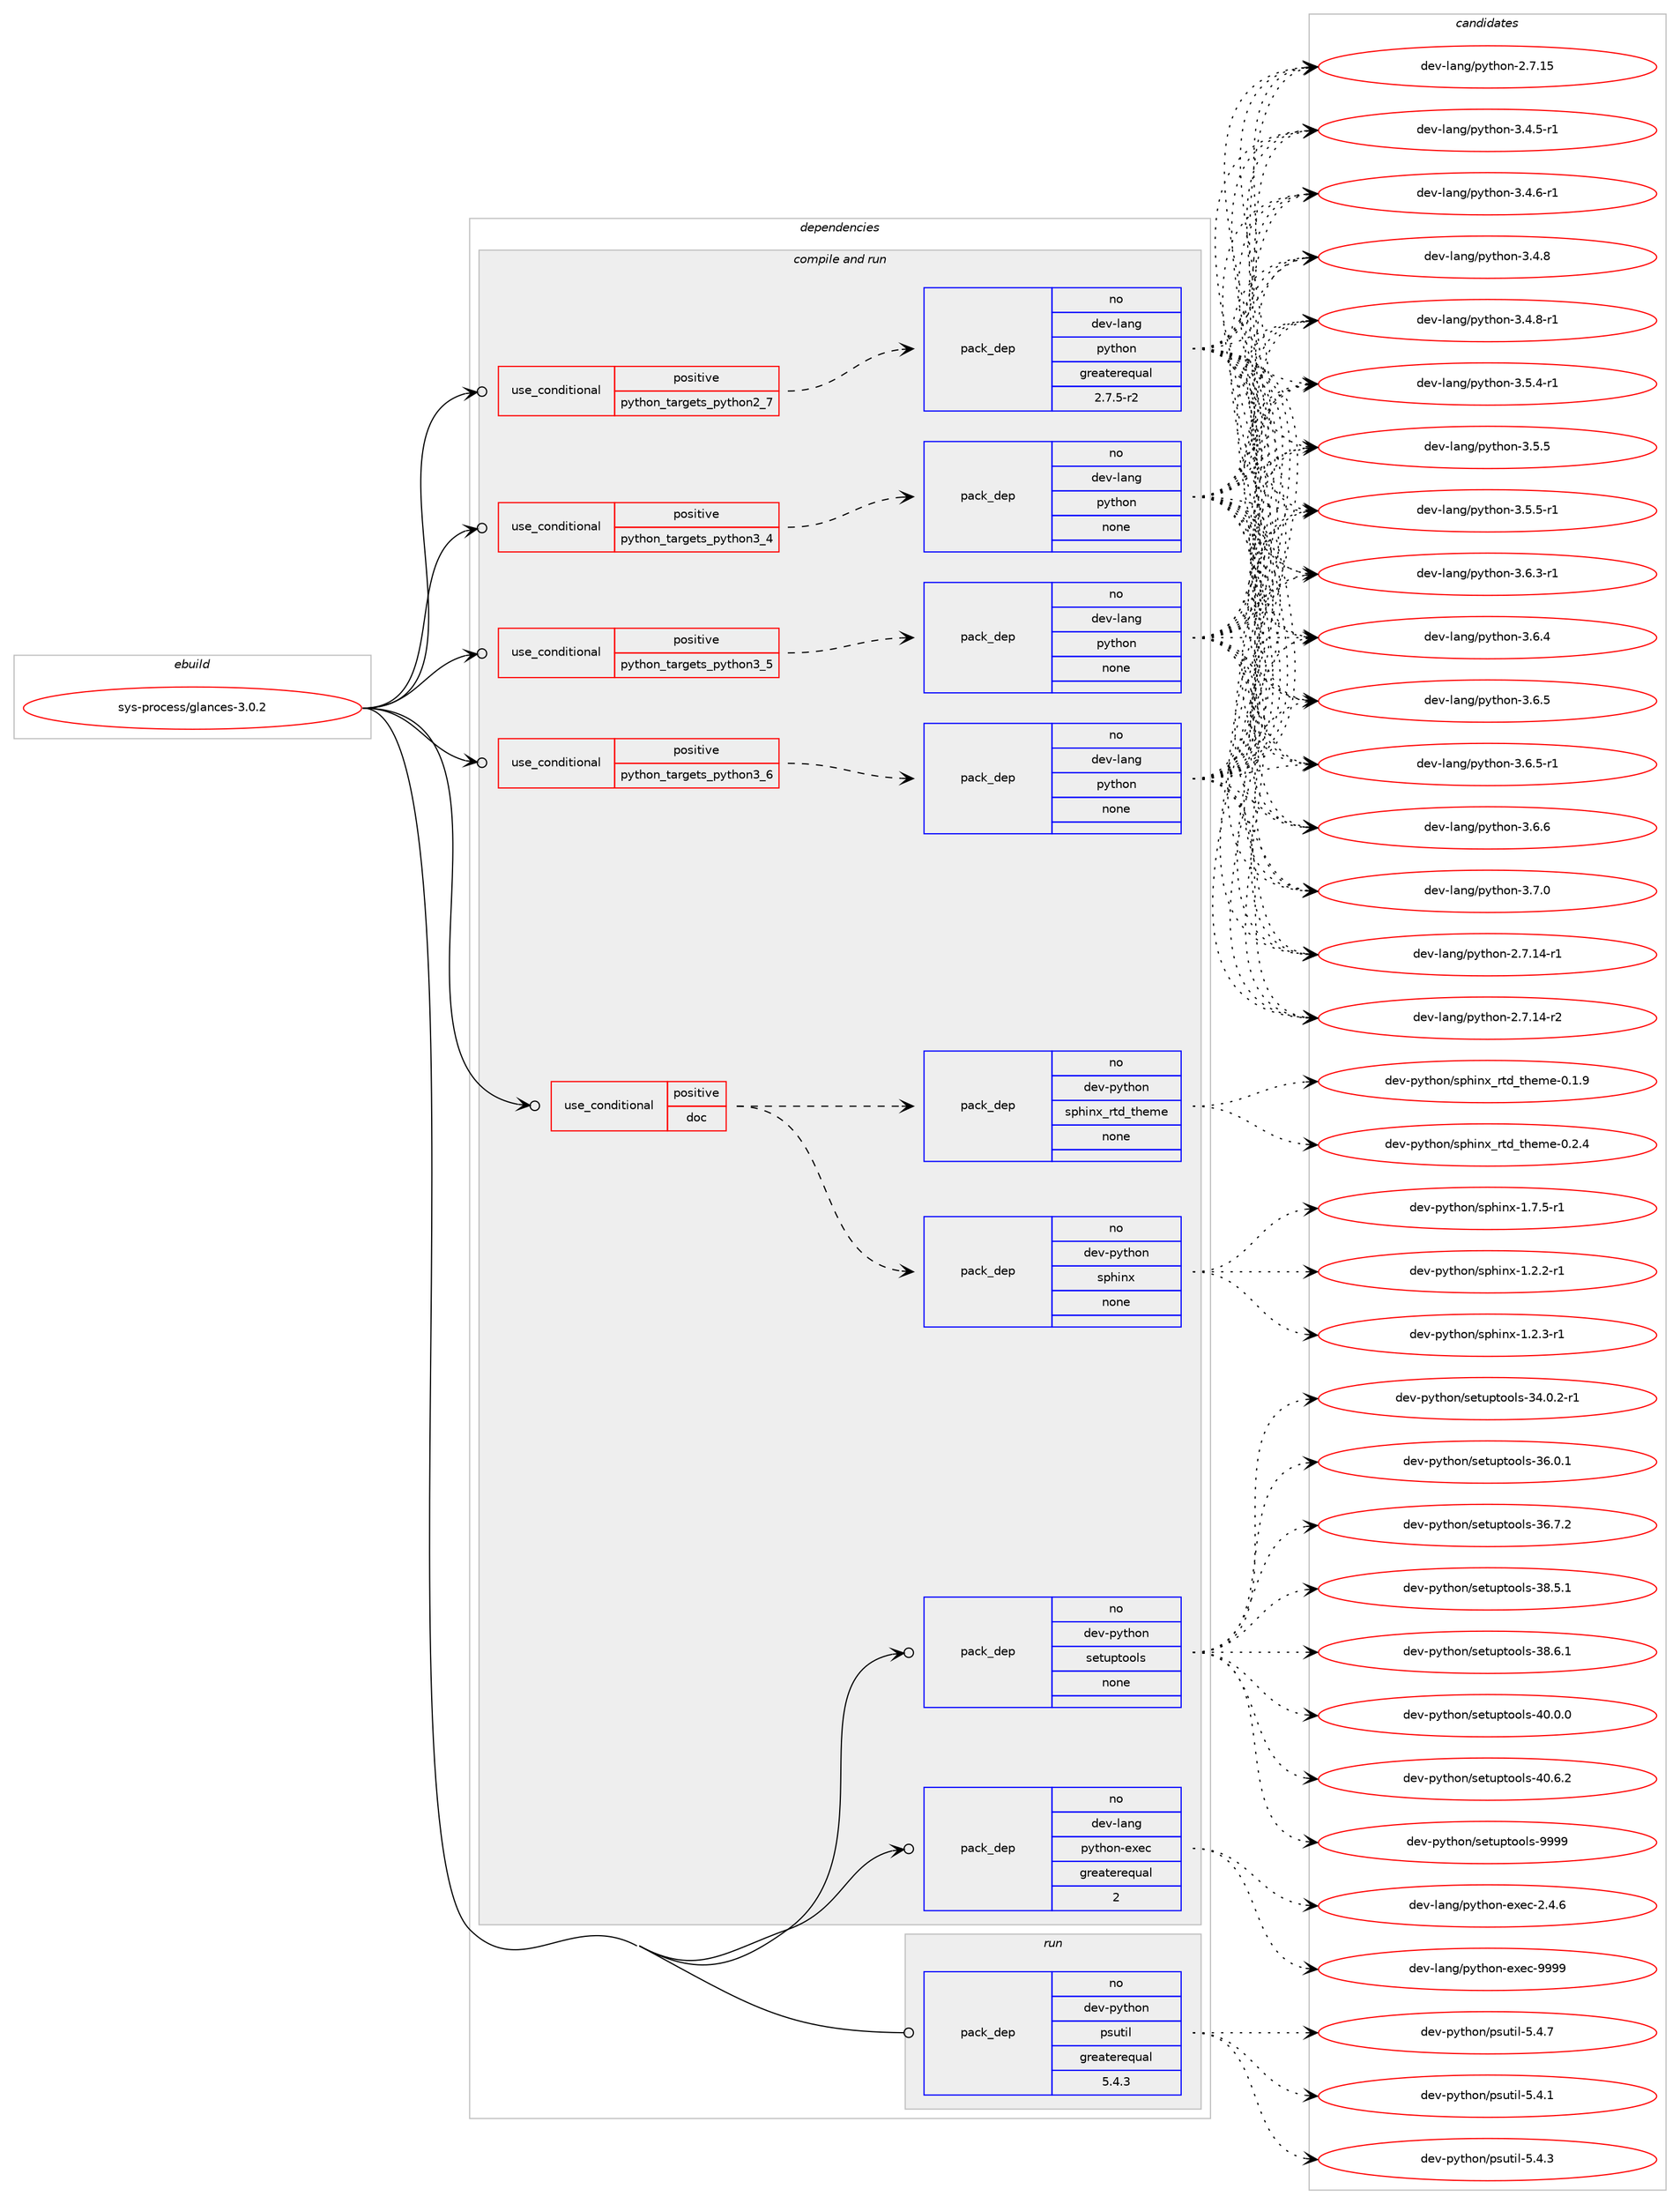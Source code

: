 digraph prolog {

# *************
# Graph options
# *************

newrank=true;
concentrate=true;
compound=true;
graph [rankdir=LR,fontname=Helvetica,fontsize=10,ranksep=1.5];#, ranksep=2.5, nodesep=0.2];
edge  [arrowhead=vee];
node  [fontname=Helvetica,fontsize=10];

# **********
# The ebuild
# **********

subgraph cluster_leftcol {
color=gray;
rank=same;
label=<<i>ebuild</i>>;
id [label="sys-process/glances-3.0.2", color=red, width=4, href="../sys-process/glances-3.0.2.svg"];
}

# ****************
# The dependencies
# ****************

subgraph cluster_midcol {
color=gray;
label=<<i>dependencies</i>>;
subgraph cluster_compile {
fillcolor="#eeeeee";
style=filled;
label=<<i>compile</i>>;
}
subgraph cluster_compileandrun {
fillcolor="#eeeeee";
style=filled;
label=<<i>compile and run</i>>;
subgraph cond1258 {
dependency7310 [label=<<TABLE BORDER="0" CELLBORDER="1" CELLSPACING="0" CELLPADDING="4"><TR><TD ROWSPAN="3" CELLPADDING="10">use_conditional</TD></TR><TR><TD>positive</TD></TR><TR><TD>doc</TD></TR></TABLE>>, shape=none, color=red];
subgraph pack5889 {
dependency7311 [label=<<TABLE BORDER="0" CELLBORDER="1" CELLSPACING="0" CELLPADDING="4" WIDTH="220"><TR><TD ROWSPAN="6" CELLPADDING="30">pack_dep</TD></TR><TR><TD WIDTH="110">no</TD></TR><TR><TD>dev-python</TD></TR><TR><TD>sphinx</TD></TR><TR><TD>none</TD></TR><TR><TD></TD></TR></TABLE>>, shape=none, color=blue];
}
dependency7310:e -> dependency7311:w [weight=20,style="dashed",arrowhead="vee"];
subgraph pack5890 {
dependency7312 [label=<<TABLE BORDER="0" CELLBORDER="1" CELLSPACING="0" CELLPADDING="4" WIDTH="220"><TR><TD ROWSPAN="6" CELLPADDING="30">pack_dep</TD></TR><TR><TD WIDTH="110">no</TD></TR><TR><TD>dev-python</TD></TR><TR><TD>sphinx_rtd_theme</TD></TR><TR><TD>none</TD></TR><TR><TD></TD></TR></TABLE>>, shape=none, color=blue];
}
dependency7310:e -> dependency7312:w [weight=20,style="dashed",arrowhead="vee"];
}
id:e -> dependency7310:w [weight=20,style="solid",arrowhead="odotvee"];
subgraph cond1259 {
dependency7313 [label=<<TABLE BORDER="0" CELLBORDER="1" CELLSPACING="0" CELLPADDING="4"><TR><TD ROWSPAN="3" CELLPADDING="10">use_conditional</TD></TR><TR><TD>positive</TD></TR><TR><TD>python_targets_python2_7</TD></TR></TABLE>>, shape=none, color=red];
subgraph pack5891 {
dependency7314 [label=<<TABLE BORDER="0" CELLBORDER="1" CELLSPACING="0" CELLPADDING="4" WIDTH="220"><TR><TD ROWSPAN="6" CELLPADDING="30">pack_dep</TD></TR><TR><TD WIDTH="110">no</TD></TR><TR><TD>dev-lang</TD></TR><TR><TD>python</TD></TR><TR><TD>greaterequal</TD></TR><TR><TD>2.7.5-r2</TD></TR></TABLE>>, shape=none, color=blue];
}
dependency7313:e -> dependency7314:w [weight=20,style="dashed",arrowhead="vee"];
}
id:e -> dependency7313:w [weight=20,style="solid",arrowhead="odotvee"];
subgraph cond1260 {
dependency7315 [label=<<TABLE BORDER="0" CELLBORDER="1" CELLSPACING="0" CELLPADDING="4"><TR><TD ROWSPAN="3" CELLPADDING="10">use_conditional</TD></TR><TR><TD>positive</TD></TR><TR><TD>python_targets_python3_4</TD></TR></TABLE>>, shape=none, color=red];
subgraph pack5892 {
dependency7316 [label=<<TABLE BORDER="0" CELLBORDER="1" CELLSPACING="0" CELLPADDING="4" WIDTH="220"><TR><TD ROWSPAN="6" CELLPADDING="30">pack_dep</TD></TR><TR><TD WIDTH="110">no</TD></TR><TR><TD>dev-lang</TD></TR><TR><TD>python</TD></TR><TR><TD>none</TD></TR><TR><TD></TD></TR></TABLE>>, shape=none, color=blue];
}
dependency7315:e -> dependency7316:w [weight=20,style="dashed",arrowhead="vee"];
}
id:e -> dependency7315:w [weight=20,style="solid",arrowhead="odotvee"];
subgraph cond1261 {
dependency7317 [label=<<TABLE BORDER="0" CELLBORDER="1" CELLSPACING="0" CELLPADDING="4"><TR><TD ROWSPAN="3" CELLPADDING="10">use_conditional</TD></TR><TR><TD>positive</TD></TR><TR><TD>python_targets_python3_5</TD></TR></TABLE>>, shape=none, color=red];
subgraph pack5893 {
dependency7318 [label=<<TABLE BORDER="0" CELLBORDER="1" CELLSPACING="0" CELLPADDING="4" WIDTH="220"><TR><TD ROWSPAN="6" CELLPADDING="30">pack_dep</TD></TR><TR><TD WIDTH="110">no</TD></TR><TR><TD>dev-lang</TD></TR><TR><TD>python</TD></TR><TR><TD>none</TD></TR><TR><TD></TD></TR></TABLE>>, shape=none, color=blue];
}
dependency7317:e -> dependency7318:w [weight=20,style="dashed",arrowhead="vee"];
}
id:e -> dependency7317:w [weight=20,style="solid",arrowhead="odotvee"];
subgraph cond1262 {
dependency7319 [label=<<TABLE BORDER="0" CELLBORDER="1" CELLSPACING="0" CELLPADDING="4"><TR><TD ROWSPAN="3" CELLPADDING="10">use_conditional</TD></TR><TR><TD>positive</TD></TR><TR><TD>python_targets_python3_6</TD></TR></TABLE>>, shape=none, color=red];
subgraph pack5894 {
dependency7320 [label=<<TABLE BORDER="0" CELLBORDER="1" CELLSPACING="0" CELLPADDING="4" WIDTH="220"><TR><TD ROWSPAN="6" CELLPADDING="30">pack_dep</TD></TR><TR><TD WIDTH="110">no</TD></TR><TR><TD>dev-lang</TD></TR><TR><TD>python</TD></TR><TR><TD>none</TD></TR><TR><TD></TD></TR></TABLE>>, shape=none, color=blue];
}
dependency7319:e -> dependency7320:w [weight=20,style="dashed",arrowhead="vee"];
}
id:e -> dependency7319:w [weight=20,style="solid",arrowhead="odotvee"];
subgraph pack5895 {
dependency7321 [label=<<TABLE BORDER="0" CELLBORDER="1" CELLSPACING="0" CELLPADDING="4" WIDTH="220"><TR><TD ROWSPAN="6" CELLPADDING="30">pack_dep</TD></TR><TR><TD WIDTH="110">no</TD></TR><TR><TD>dev-lang</TD></TR><TR><TD>python-exec</TD></TR><TR><TD>greaterequal</TD></TR><TR><TD>2</TD></TR></TABLE>>, shape=none, color=blue];
}
id:e -> dependency7321:w [weight=20,style="solid",arrowhead="odotvee"];
subgraph pack5896 {
dependency7322 [label=<<TABLE BORDER="0" CELLBORDER="1" CELLSPACING="0" CELLPADDING="4" WIDTH="220"><TR><TD ROWSPAN="6" CELLPADDING="30">pack_dep</TD></TR><TR><TD WIDTH="110">no</TD></TR><TR><TD>dev-python</TD></TR><TR><TD>setuptools</TD></TR><TR><TD>none</TD></TR><TR><TD></TD></TR></TABLE>>, shape=none, color=blue];
}
id:e -> dependency7322:w [weight=20,style="solid",arrowhead="odotvee"];
}
subgraph cluster_run {
fillcolor="#eeeeee";
style=filled;
label=<<i>run</i>>;
subgraph pack5897 {
dependency7323 [label=<<TABLE BORDER="0" CELLBORDER="1" CELLSPACING="0" CELLPADDING="4" WIDTH="220"><TR><TD ROWSPAN="6" CELLPADDING="30">pack_dep</TD></TR><TR><TD WIDTH="110">no</TD></TR><TR><TD>dev-python</TD></TR><TR><TD>psutil</TD></TR><TR><TD>greaterequal</TD></TR><TR><TD>5.4.3</TD></TR></TABLE>>, shape=none, color=blue];
}
id:e -> dependency7323:w [weight=20,style="solid",arrowhead="odot"];
}
}

# **************
# The candidates
# **************

subgraph cluster_choices {
rank=same;
color=gray;
label=<<i>candidates</i>>;

subgraph choice5889 {
color=black;
nodesep=1;
choice10010111845112121116104111110471151121041051101204549465046504511449 [label="dev-python/sphinx-1.2.2-r1", color=red, width=4,href="../dev-python/sphinx-1.2.2-r1.svg"];
choice10010111845112121116104111110471151121041051101204549465046514511449 [label="dev-python/sphinx-1.2.3-r1", color=red, width=4,href="../dev-python/sphinx-1.2.3-r1.svg"];
choice10010111845112121116104111110471151121041051101204549465546534511449 [label="dev-python/sphinx-1.7.5-r1", color=red, width=4,href="../dev-python/sphinx-1.7.5-r1.svg"];
dependency7311:e -> choice10010111845112121116104111110471151121041051101204549465046504511449:w [style=dotted,weight="100"];
dependency7311:e -> choice10010111845112121116104111110471151121041051101204549465046514511449:w [style=dotted,weight="100"];
dependency7311:e -> choice10010111845112121116104111110471151121041051101204549465546534511449:w [style=dotted,weight="100"];
}
subgraph choice5890 {
color=black;
nodesep=1;
choice10010111845112121116104111110471151121041051101209511411610095116104101109101454846494657 [label="dev-python/sphinx_rtd_theme-0.1.9", color=red, width=4,href="../dev-python/sphinx_rtd_theme-0.1.9.svg"];
choice10010111845112121116104111110471151121041051101209511411610095116104101109101454846504652 [label="dev-python/sphinx_rtd_theme-0.2.4", color=red, width=4,href="../dev-python/sphinx_rtd_theme-0.2.4.svg"];
dependency7312:e -> choice10010111845112121116104111110471151121041051101209511411610095116104101109101454846494657:w [style=dotted,weight="100"];
dependency7312:e -> choice10010111845112121116104111110471151121041051101209511411610095116104101109101454846504652:w [style=dotted,weight="100"];
}
subgraph choice5891 {
color=black;
nodesep=1;
choice100101118451089711010347112121116104111110455046554649524511449 [label="dev-lang/python-2.7.14-r1", color=red, width=4,href="../dev-lang/python-2.7.14-r1.svg"];
choice100101118451089711010347112121116104111110455046554649524511450 [label="dev-lang/python-2.7.14-r2", color=red, width=4,href="../dev-lang/python-2.7.14-r2.svg"];
choice10010111845108971101034711212111610411111045504655464953 [label="dev-lang/python-2.7.15", color=red, width=4,href="../dev-lang/python-2.7.15.svg"];
choice1001011184510897110103471121211161041111104551465246534511449 [label="dev-lang/python-3.4.5-r1", color=red, width=4,href="../dev-lang/python-3.4.5-r1.svg"];
choice1001011184510897110103471121211161041111104551465246544511449 [label="dev-lang/python-3.4.6-r1", color=red, width=4,href="../dev-lang/python-3.4.6-r1.svg"];
choice100101118451089711010347112121116104111110455146524656 [label="dev-lang/python-3.4.8", color=red, width=4,href="../dev-lang/python-3.4.8.svg"];
choice1001011184510897110103471121211161041111104551465246564511449 [label="dev-lang/python-3.4.8-r1", color=red, width=4,href="../dev-lang/python-3.4.8-r1.svg"];
choice1001011184510897110103471121211161041111104551465346524511449 [label="dev-lang/python-3.5.4-r1", color=red, width=4,href="../dev-lang/python-3.5.4-r1.svg"];
choice100101118451089711010347112121116104111110455146534653 [label="dev-lang/python-3.5.5", color=red, width=4,href="../dev-lang/python-3.5.5.svg"];
choice1001011184510897110103471121211161041111104551465346534511449 [label="dev-lang/python-3.5.5-r1", color=red, width=4,href="../dev-lang/python-3.5.5-r1.svg"];
choice1001011184510897110103471121211161041111104551465446514511449 [label="dev-lang/python-3.6.3-r1", color=red, width=4,href="../dev-lang/python-3.6.3-r1.svg"];
choice100101118451089711010347112121116104111110455146544652 [label="dev-lang/python-3.6.4", color=red, width=4,href="../dev-lang/python-3.6.4.svg"];
choice100101118451089711010347112121116104111110455146544653 [label="dev-lang/python-3.6.5", color=red, width=4,href="../dev-lang/python-3.6.5.svg"];
choice1001011184510897110103471121211161041111104551465446534511449 [label="dev-lang/python-3.6.5-r1", color=red, width=4,href="../dev-lang/python-3.6.5-r1.svg"];
choice100101118451089711010347112121116104111110455146544654 [label="dev-lang/python-3.6.6", color=red, width=4,href="../dev-lang/python-3.6.6.svg"];
choice100101118451089711010347112121116104111110455146554648 [label="dev-lang/python-3.7.0", color=red, width=4,href="../dev-lang/python-3.7.0.svg"];
dependency7314:e -> choice100101118451089711010347112121116104111110455046554649524511449:w [style=dotted,weight="100"];
dependency7314:e -> choice100101118451089711010347112121116104111110455046554649524511450:w [style=dotted,weight="100"];
dependency7314:e -> choice10010111845108971101034711212111610411111045504655464953:w [style=dotted,weight="100"];
dependency7314:e -> choice1001011184510897110103471121211161041111104551465246534511449:w [style=dotted,weight="100"];
dependency7314:e -> choice1001011184510897110103471121211161041111104551465246544511449:w [style=dotted,weight="100"];
dependency7314:e -> choice100101118451089711010347112121116104111110455146524656:w [style=dotted,weight="100"];
dependency7314:e -> choice1001011184510897110103471121211161041111104551465246564511449:w [style=dotted,weight="100"];
dependency7314:e -> choice1001011184510897110103471121211161041111104551465346524511449:w [style=dotted,weight="100"];
dependency7314:e -> choice100101118451089711010347112121116104111110455146534653:w [style=dotted,weight="100"];
dependency7314:e -> choice1001011184510897110103471121211161041111104551465346534511449:w [style=dotted,weight="100"];
dependency7314:e -> choice1001011184510897110103471121211161041111104551465446514511449:w [style=dotted,weight="100"];
dependency7314:e -> choice100101118451089711010347112121116104111110455146544652:w [style=dotted,weight="100"];
dependency7314:e -> choice100101118451089711010347112121116104111110455146544653:w [style=dotted,weight="100"];
dependency7314:e -> choice1001011184510897110103471121211161041111104551465446534511449:w [style=dotted,weight="100"];
dependency7314:e -> choice100101118451089711010347112121116104111110455146544654:w [style=dotted,weight="100"];
dependency7314:e -> choice100101118451089711010347112121116104111110455146554648:w [style=dotted,weight="100"];
}
subgraph choice5892 {
color=black;
nodesep=1;
choice100101118451089711010347112121116104111110455046554649524511449 [label="dev-lang/python-2.7.14-r1", color=red, width=4,href="../dev-lang/python-2.7.14-r1.svg"];
choice100101118451089711010347112121116104111110455046554649524511450 [label="dev-lang/python-2.7.14-r2", color=red, width=4,href="../dev-lang/python-2.7.14-r2.svg"];
choice10010111845108971101034711212111610411111045504655464953 [label="dev-lang/python-2.7.15", color=red, width=4,href="../dev-lang/python-2.7.15.svg"];
choice1001011184510897110103471121211161041111104551465246534511449 [label="dev-lang/python-3.4.5-r1", color=red, width=4,href="../dev-lang/python-3.4.5-r1.svg"];
choice1001011184510897110103471121211161041111104551465246544511449 [label="dev-lang/python-3.4.6-r1", color=red, width=4,href="../dev-lang/python-3.4.6-r1.svg"];
choice100101118451089711010347112121116104111110455146524656 [label="dev-lang/python-3.4.8", color=red, width=4,href="../dev-lang/python-3.4.8.svg"];
choice1001011184510897110103471121211161041111104551465246564511449 [label="dev-lang/python-3.4.8-r1", color=red, width=4,href="../dev-lang/python-3.4.8-r1.svg"];
choice1001011184510897110103471121211161041111104551465346524511449 [label="dev-lang/python-3.5.4-r1", color=red, width=4,href="../dev-lang/python-3.5.4-r1.svg"];
choice100101118451089711010347112121116104111110455146534653 [label="dev-lang/python-3.5.5", color=red, width=4,href="../dev-lang/python-3.5.5.svg"];
choice1001011184510897110103471121211161041111104551465346534511449 [label="dev-lang/python-3.5.5-r1", color=red, width=4,href="../dev-lang/python-3.5.5-r1.svg"];
choice1001011184510897110103471121211161041111104551465446514511449 [label="dev-lang/python-3.6.3-r1", color=red, width=4,href="../dev-lang/python-3.6.3-r1.svg"];
choice100101118451089711010347112121116104111110455146544652 [label="dev-lang/python-3.6.4", color=red, width=4,href="../dev-lang/python-3.6.4.svg"];
choice100101118451089711010347112121116104111110455146544653 [label="dev-lang/python-3.6.5", color=red, width=4,href="../dev-lang/python-3.6.5.svg"];
choice1001011184510897110103471121211161041111104551465446534511449 [label="dev-lang/python-3.6.5-r1", color=red, width=4,href="../dev-lang/python-3.6.5-r1.svg"];
choice100101118451089711010347112121116104111110455146544654 [label="dev-lang/python-3.6.6", color=red, width=4,href="../dev-lang/python-3.6.6.svg"];
choice100101118451089711010347112121116104111110455146554648 [label="dev-lang/python-3.7.0", color=red, width=4,href="../dev-lang/python-3.7.0.svg"];
dependency7316:e -> choice100101118451089711010347112121116104111110455046554649524511449:w [style=dotted,weight="100"];
dependency7316:e -> choice100101118451089711010347112121116104111110455046554649524511450:w [style=dotted,weight="100"];
dependency7316:e -> choice10010111845108971101034711212111610411111045504655464953:w [style=dotted,weight="100"];
dependency7316:e -> choice1001011184510897110103471121211161041111104551465246534511449:w [style=dotted,weight="100"];
dependency7316:e -> choice1001011184510897110103471121211161041111104551465246544511449:w [style=dotted,weight="100"];
dependency7316:e -> choice100101118451089711010347112121116104111110455146524656:w [style=dotted,weight="100"];
dependency7316:e -> choice1001011184510897110103471121211161041111104551465246564511449:w [style=dotted,weight="100"];
dependency7316:e -> choice1001011184510897110103471121211161041111104551465346524511449:w [style=dotted,weight="100"];
dependency7316:e -> choice100101118451089711010347112121116104111110455146534653:w [style=dotted,weight="100"];
dependency7316:e -> choice1001011184510897110103471121211161041111104551465346534511449:w [style=dotted,weight="100"];
dependency7316:e -> choice1001011184510897110103471121211161041111104551465446514511449:w [style=dotted,weight="100"];
dependency7316:e -> choice100101118451089711010347112121116104111110455146544652:w [style=dotted,weight="100"];
dependency7316:e -> choice100101118451089711010347112121116104111110455146544653:w [style=dotted,weight="100"];
dependency7316:e -> choice1001011184510897110103471121211161041111104551465446534511449:w [style=dotted,weight="100"];
dependency7316:e -> choice100101118451089711010347112121116104111110455146544654:w [style=dotted,weight="100"];
dependency7316:e -> choice100101118451089711010347112121116104111110455146554648:w [style=dotted,weight="100"];
}
subgraph choice5893 {
color=black;
nodesep=1;
choice100101118451089711010347112121116104111110455046554649524511449 [label="dev-lang/python-2.7.14-r1", color=red, width=4,href="../dev-lang/python-2.7.14-r1.svg"];
choice100101118451089711010347112121116104111110455046554649524511450 [label="dev-lang/python-2.7.14-r2", color=red, width=4,href="../dev-lang/python-2.7.14-r2.svg"];
choice10010111845108971101034711212111610411111045504655464953 [label="dev-lang/python-2.7.15", color=red, width=4,href="../dev-lang/python-2.7.15.svg"];
choice1001011184510897110103471121211161041111104551465246534511449 [label="dev-lang/python-3.4.5-r1", color=red, width=4,href="../dev-lang/python-3.4.5-r1.svg"];
choice1001011184510897110103471121211161041111104551465246544511449 [label="dev-lang/python-3.4.6-r1", color=red, width=4,href="../dev-lang/python-3.4.6-r1.svg"];
choice100101118451089711010347112121116104111110455146524656 [label="dev-lang/python-3.4.8", color=red, width=4,href="../dev-lang/python-3.4.8.svg"];
choice1001011184510897110103471121211161041111104551465246564511449 [label="dev-lang/python-3.4.8-r1", color=red, width=4,href="../dev-lang/python-3.4.8-r1.svg"];
choice1001011184510897110103471121211161041111104551465346524511449 [label="dev-lang/python-3.5.4-r1", color=red, width=4,href="../dev-lang/python-3.5.4-r1.svg"];
choice100101118451089711010347112121116104111110455146534653 [label="dev-lang/python-3.5.5", color=red, width=4,href="../dev-lang/python-3.5.5.svg"];
choice1001011184510897110103471121211161041111104551465346534511449 [label="dev-lang/python-3.5.5-r1", color=red, width=4,href="../dev-lang/python-3.5.5-r1.svg"];
choice1001011184510897110103471121211161041111104551465446514511449 [label="dev-lang/python-3.6.3-r1", color=red, width=4,href="../dev-lang/python-3.6.3-r1.svg"];
choice100101118451089711010347112121116104111110455146544652 [label="dev-lang/python-3.6.4", color=red, width=4,href="../dev-lang/python-3.6.4.svg"];
choice100101118451089711010347112121116104111110455146544653 [label="dev-lang/python-3.6.5", color=red, width=4,href="../dev-lang/python-3.6.5.svg"];
choice1001011184510897110103471121211161041111104551465446534511449 [label="dev-lang/python-3.6.5-r1", color=red, width=4,href="../dev-lang/python-3.6.5-r1.svg"];
choice100101118451089711010347112121116104111110455146544654 [label="dev-lang/python-3.6.6", color=red, width=4,href="../dev-lang/python-3.6.6.svg"];
choice100101118451089711010347112121116104111110455146554648 [label="dev-lang/python-3.7.0", color=red, width=4,href="../dev-lang/python-3.7.0.svg"];
dependency7318:e -> choice100101118451089711010347112121116104111110455046554649524511449:w [style=dotted,weight="100"];
dependency7318:e -> choice100101118451089711010347112121116104111110455046554649524511450:w [style=dotted,weight="100"];
dependency7318:e -> choice10010111845108971101034711212111610411111045504655464953:w [style=dotted,weight="100"];
dependency7318:e -> choice1001011184510897110103471121211161041111104551465246534511449:w [style=dotted,weight="100"];
dependency7318:e -> choice1001011184510897110103471121211161041111104551465246544511449:w [style=dotted,weight="100"];
dependency7318:e -> choice100101118451089711010347112121116104111110455146524656:w [style=dotted,weight="100"];
dependency7318:e -> choice1001011184510897110103471121211161041111104551465246564511449:w [style=dotted,weight="100"];
dependency7318:e -> choice1001011184510897110103471121211161041111104551465346524511449:w [style=dotted,weight="100"];
dependency7318:e -> choice100101118451089711010347112121116104111110455146534653:w [style=dotted,weight="100"];
dependency7318:e -> choice1001011184510897110103471121211161041111104551465346534511449:w [style=dotted,weight="100"];
dependency7318:e -> choice1001011184510897110103471121211161041111104551465446514511449:w [style=dotted,weight="100"];
dependency7318:e -> choice100101118451089711010347112121116104111110455146544652:w [style=dotted,weight="100"];
dependency7318:e -> choice100101118451089711010347112121116104111110455146544653:w [style=dotted,weight="100"];
dependency7318:e -> choice1001011184510897110103471121211161041111104551465446534511449:w [style=dotted,weight="100"];
dependency7318:e -> choice100101118451089711010347112121116104111110455146544654:w [style=dotted,weight="100"];
dependency7318:e -> choice100101118451089711010347112121116104111110455146554648:w [style=dotted,weight="100"];
}
subgraph choice5894 {
color=black;
nodesep=1;
choice100101118451089711010347112121116104111110455046554649524511449 [label="dev-lang/python-2.7.14-r1", color=red, width=4,href="../dev-lang/python-2.7.14-r1.svg"];
choice100101118451089711010347112121116104111110455046554649524511450 [label="dev-lang/python-2.7.14-r2", color=red, width=4,href="../dev-lang/python-2.7.14-r2.svg"];
choice10010111845108971101034711212111610411111045504655464953 [label="dev-lang/python-2.7.15", color=red, width=4,href="../dev-lang/python-2.7.15.svg"];
choice1001011184510897110103471121211161041111104551465246534511449 [label="dev-lang/python-3.4.5-r1", color=red, width=4,href="../dev-lang/python-3.4.5-r1.svg"];
choice1001011184510897110103471121211161041111104551465246544511449 [label="dev-lang/python-3.4.6-r1", color=red, width=4,href="../dev-lang/python-3.4.6-r1.svg"];
choice100101118451089711010347112121116104111110455146524656 [label="dev-lang/python-3.4.8", color=red, width=4,href="../dev-lang/python-3.4.8.svg"];
choice1001011184510897110103471121211161041111104551465246564511449 [label="dev-lang/python-3.4.8-r1", color=red, width=4,href="../dev-lang/python-3.4.8-r1.svg"];
choice1001011184510897110103471121211161041111104551465346524511449 [label="dev-lang/python-3.5.4-r1", color=red, width=4,href="../dev-lang/python-3.5.4-r1.svg"];
choice100101118451089711010347112121116104111110455146534653 [label="dev-lang/python-3.5.5", color=red, width=4,href="../dev-lang/python-3.5.5.svg"];
choice1001011184510897110103471121211161041111104551465346534511449 [label="dev-lang/python-3.5.5-r1", color=red, width=4,href="../dev-lang/python-3.5.5-r1.svg"];
choice1001011184510897110103471121211161041111104551465446514511449 [label="dev-lang/python-3.6.3-r1", color=red, width=4,href="../dev-lang/python-3.6.3-r1.svg"];
choice100101118451089711010347112121116104111110455146544652 [label="dev-lang/python-3.6.4", color=red, width=4,href="../dev-lang/python-3.6.4.svg"];
choice100101118451089711010347112121116104111110455146544653 [label="dev-lang/python-3.6.5", color=red, width=4,href="../dev-lang/python-3.6.5.svg"];
choice1001011184510897110103471121211161041111104551465446534511449 [label="dev-lang/python-3.6.5-r1", color=red, width=4,href="../dev-lang/python-3.6.5-r1.svg"];
choice100101118451089711010347112121116104111110455146544654 [label="dev-lang/python-3.6.6", color=red, width=4,href="../dev-lang/python-3.6.6.svg"];
choice100101118451089711010347112121116104111110455146554648 [label="dev-lang/python-3.7.0", color=red, width=4,href="../dev-lang/python-3.7.0.svg"];
dependency7320:e -> choice100101118451089711010347112121116104111110455046554649524511449:w [style=dotted,weight="100"];
dependency7320:e -> choice100101118451089711010347112121116104111110455046554649524511450:w [style=dotted,weight="100"];
dependency7320:e -> choice10010111845108971101034711212111610411111045504655464953:w [style=dotted,weight="100"];
dependency7320:e -> choice1001011184510897110103471121211161041111104551465246534511449:w [style=dotted,weight="100"];
dependency7320:e -> choice1001011184510897110103471121211161041111104551465246544511449:w [style=dotted,weight="100"];
dependency7320:e -> choice100101118451089711010347112121116104111110455146524656:w [style=dotted,weight="100"];
dependency7320:e -> choice1001011184510897110103471121211161041111104551465246564511449:w [style=dotted,weight="100"];
dependency7320:e -> choice1001011184510897110103471121211161041111104551465346524511449:w [style=dotted,weight="100"];
dependency7320:e -> choice100101118451089711010347112121116104111110455146534653:w [style=dotted,weight="100"];
dependency7320:e -> choice1001011184510897110103471121211161041111104551465346534511449:w [style=dotted,weight="100"];
dependency7320:e -> choice1001011184510897110103471121211161041111104551465446514511449:w [style=dotted,weight="100"];
dependency7320:e -> choice100101118451089711010347112121116104111110455146544652:w [style=dotted,weight="100"];
dependency7320:e -> choice100101118451089711010347112121116104111110455146544653:w [style=dotted,weight="100"];
dependency7320:e -> choice1001011184510897110103471121211161041111104551465446534511449:w [style=dotted,weight="100"];
dependency7320:e -> choice100101118451089711010347112121116104111110455146544654:w [style=dotted,weight="100"];
dependency7320:e -> choice100101118451089711010347112121116104111110455146554648:w [style=dotted,weight="100"];
}
subgraph choice5895 {
color=black;
nodesep=1;
choice1001011184510897110103471121211161041111104510112010199455046524654 [label="dev-lang/python-exec-2.4.6", color=red, width=4,href="../dev-lang/python-exec-2.4.6.svg"];
choice10010111845108971101034711212111610411111045101120101994557575757 [label="dev-lang/python-exec-9999", color=red, width=4,href="../dev-lang/python-exec-9999.svg"];
dependency7321:e -> choice1001011184510897110103471121211161041111104510112010199455046524654:w [style=dotted,weight="100"];
dependency7321:e -> choice10010111845108971101034711212111610411111045101120101994557575757:w [style=dotted,weight="100"];
}
subgraph choice5896 {
color=black;
nodesep=1;
choice1001011184511212111610411111047115101116117112116111111108115455152464846504511449 [label="dev-python/setuptools-34.0.2-r1", color=red, width=4,href="../dev-python/setuptools-34.0.2-r1.svg"];
choice100101118451121211161041111104711510111611711211611111110811545515446484649 [label="dev-python/setuptools-36.0.1", color=red, width=4,href="../dev-python/setuptools-36.0.1.svg"];
choice100101118451121211161041111104711510111611711211611111110811545515446554650 [label="dev-python/setuptools-36.7.2", color=red, width=4,href="../dev-python/setuptools-36.7.2.svg"];
choice100101118451121211161041111104711510111611711211611111110811545515646534649 [label="dev-python/setuptools-38.5.1", color=red, width=4,href="../dev-python/setuptools-38.5.1.svg"];
choice100101118451121211161041111104711510111611711211611111110811545515646544649 [label="dev-python/setuptools-38.6.1", color=red, width=4,href="../dev-python/setuptools-38.6.1.svg"];
choice100101118451121211161041111104711510111611711211611111110811545524846484648 [label="dev-python/setuptools-40.0.0", color=red, width=4,href="../dev-python/setuptools-40.0.0.svg"];
choice100101118451121211161041111104711510111611711211611111110811545524846544650 [label="dev-python/setuptools-40.6.2", color=red, width=4,href="../dev-python/setuptools-40.6.2.svg"];
choice10010111845112121116104111110471151011161171121161111111081154557575757 [label="dev-python/setuptools-9999", color=red, width=4,href="../dev-python/setuptools-9999.svg"];
dependency7322:e -> choice1001011184511212111610411111047115101116117112116111111108115455152464846504511449:w [style=dotted,weight="100"];
dependency7322:e -> choice100101118451121211161041111104711510111611711211611111110811545515446484649:w [style=dotted,weight="100"];
dependency7322:e -> choice100101118451121211161041111104711510111611711211611111110811545515446554650:w [style=dotted,weight="100"];
dependency7322:e -> choice100101118451121211161041111104711510111611711211611111110811545515646534649:w [style=dotted,weight="100"];
dependency7322:e -> choice100101118451121211161041111104711510111611711211611111110811545515646544649:w [style=dotted,weight="100"];
dependency7322:e -> choice100101118451121211161041111104711510111611711211611111110811545524846484648:w [style=dotted,weight="100"];
dependency7322:e -> choice100101118451121211161041111104711510111611711211611111110811545524846544650:w [style=dotted,weight="100"];
dependency7322:e -> choice10010111845112121116104111110471151011161171121161111111081154557575757:w [style=dotted,weight="100"];
}
subgraph choice5897 {
color=black;
nodesep=1;
choice1001011184511212111610411111047112115117116105108455346524649 [label="dev-python/psutil-5.4.1", color=red, width=4,href="../dev-python/psutil-5.4.1.svg"];
choice1001011184511212111610411111047112115117116105108455346524651 [label="dev-python/psutil-5.4.3", color=red, width=4,href="../dev-python/psutil-5.4.3.svg"];
choice1001011184511212111610411111047112115117116105108455346524655 [label="dev-python/psutil-5.4.7", color=red, width=4,href="../dev-python/psutil-5.4.7.svg"];
dependency7323:e -> choice1001011184511212111610411111047112115117116105108455346524649:w [style=dotted,weight="100"];
dependency7323:e -> choice1001011184511212111610411111047112115117116105108455346524651:w [style=dotted,weight="100"];
dependency7323:e -> choice1001011184511212111610411111047112115117116105108455346524655:w [style=dotted,weight="100"];
}
}

}
